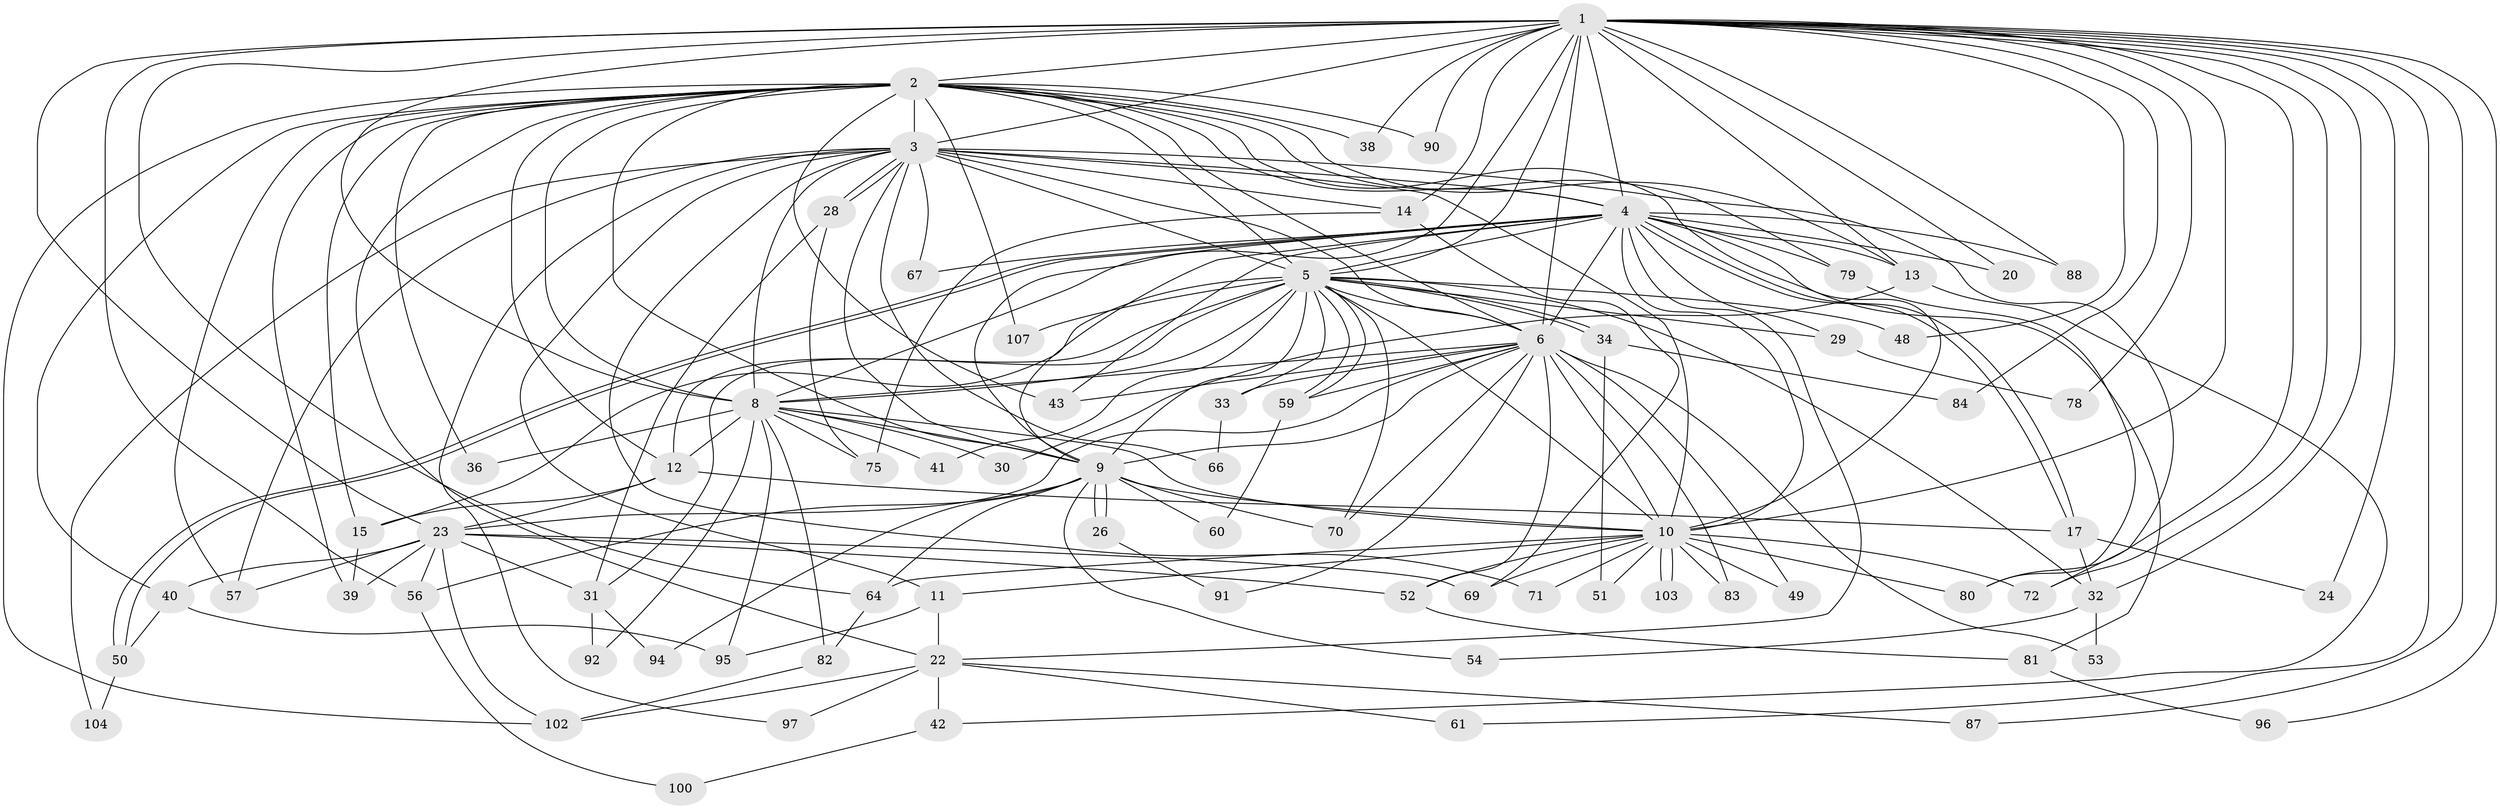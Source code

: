 // Generated by graph-tools (version 1.1) at 2025/23/03/03/25 07:23:46]
// undirected, 75 vertices, 192 edges
graph export_dot {
graph [start="1"]
  node [color=gray90,style=filled];
  1 [super="+7"];
  2 [super="+21"];
  3 [super="+37"];
  4 [super="+27"];
  5 [super="+16"];
  6 [super="+19"];
  8 [super="+44"];
  9 [super="+47"];
  10 [super="+101"];
  11;
  12 [super="+18"];
  13 [super="+74"];
  14;
  15 [super="+105"];
  17 [super="+45"];
  20;
  22 [super="+25"];
  23 [super="+35"];
  24;
  26;
  28 [super="+65"];
  29;
  30;
  31 [super="+46"];
  32 [super="+55"];
  33;
  34;
  36;
  38;
  39 [super="+62"];
  40 [super="+58"];
  41;
  42;
  43 [super="+86"];
  48;
  49;
  50;
  51;
  52 [super="+99"];
  53;
  54;
  56 [super="+63"];
  57 [super="+93"];
  59 [super="+68"];
  60;
  61;
  64;
  66;
  67;
  69 [super="+76"];
  70 [super="+73"];
  71;
  72 [super="+77"];
  75 [super="+85"];
  78;
  79 [super="+89"];
  80;
  81;
  82 [super="+106"];
  83;
  84;
  87;
  88;
  90;
  91;
  92;
  94;
  95 [super="+98"];
  96;
  97;
  100;
  102 [super="+108"];
  103;
  104;
  107;
  1 -- 2 [weight=2];
  1 -- 3 [weight=3];
  1 -- 4 [weight=2];
  1 -- 5 [weight=2];
  1 -- 6 [weight=2];
  1 -- 8 [weight=2];
  1 -- 9 [weight=2];
  1 -- 10 [weight=2];
  1 -- 32;
  1 -- 38;
  1 -- 48;
  1 -- 61;
  1 -- 64;
  1 -- 87;
  1 -- 88;
  1 -- 96;
  1 -- 72;
  1 -- 13;
  1 -- 14;
  1 -- 78;
  1 -- 80;
  1 -- 20;
  1 -- 84;
  1 -- 24;
  1 -- 90;
  1 -- 56;
  1 -- 23;
  2 -- 3;
  2 -- 4;
  2 -- 5;
  2 -- 6;
  2 -- 8 [weight=2];
  2 -- 9;
  2 -- 10 [weight=2];
  2 -- 12;
  2 -- 13;
  2 -- 22;
  2 -- 36;
  2 -- 38;
  2 -- 40;
  2 -- 43;
  2 -- 57;
  2 -- 79;
  2 -- 90;
  2 -- 102;
  2 -- 107;
  2 -- 39;
  2 -- 15;
  3 -- 4;
  3 -- 5;
  3 -- 6;
  3 -- 8;
  3 -- 9;
  3 -- 10;
  3 -- 11;
  3 -- 14;
  3 -- 28 [weight=2];
  3 -- 28;
  3 -- 66;
  3 -- 67;
  3 -- 71;
  3 -- 72;
  3 -- 97;
  3 -- 104;
  3 -- 57;
  4 -- 5;
  4 -- 6 [weight=2];
  4 -- 8;
  4 -- 9 [weight=2];
  4 -- 10;
  4 -- 13;
  4 -- 17;
  4 -- 17;
  4 -- 20;
  4 -- 29;
  4 -- 50;
  4 -- 50;
  4 -- 67;
  4 -- 79;
  4 -- 81;
  4 -- 88;
  4 -- 22;
  4 -- 43;
  5 -- 6 [weight=2];
  5 -- 8;
  5 -- 9 [weight=2];
  5 -- 10;
  5 -- 15;
  5 -- 29;
  5 -- 32;
  5 -- 33;
  5 -- 34;
  5 -- 34;
  5 -- 41;
  5 -- 48;
  5 -- 59;
  5 -- 59;
  5 -- 107;
  5 -- 70;
  5 -- 31;
  5 -- 12;
  6 -- 8;
  6 -- 9;
  6 -- 10;
  6 -- 23;
  6 -- 33;
  6 -- 43;
  6 -- 49;
  6 -- 52;
  6 -- 53;
  6 -- 70;
  6 -- 83;
  6 -- 91;
  6 -- 59;
  8 -- 9;
  8 -- 10;
  8 -- 12;
  8 -- 30;
  8 -- 36;
  8 -- 41;
  8 -- 82;
  8 -- 92;
  8 -- 95;
  8 -- 75;
  9 -- 10;
  9 -- 26;
  9 -- 26;
  9 -- 56;
  9 -- 60;
  9 -- 64;
  9 -- 70;
  9 -- 94;
  9 -- 54;
  10 -- 11;
  10 -- 49;
  10 -- 51;
  10 -- 52;
  10 -- 69;
  10 -- 71;
  10 -- 80;
  10 -- 83;
  10 -- 103;
  10 -- 103;
  10 -- 64;
  10 -- 72;
  11 -- 22;
  11 -- 95;
  12 -- 15;
  12 -- 23;
  12 -- 17;
  13 -- 30;
  13 -- 42;
  14 -- 75;
  14 -- 69;
  15 -- 39;
  17 -- 24;
  17 -- 32;
  22 -- 42;
  22 -- 61;
  22 -- 87;
  22 -- 97;
  22 -- 102;
  23 -- 31;
  23 -- 39;
  23 -- 56;
  23 -- 69;
  23 -- 102;
  23 -- 52;
  23 -- 40;
  23 -- 57;
  26 -- 91;
  28 -- 31;
  28 -- 75;
  29 -- 78;
  31 -- 92;
  31 -- 94;
  32 -- 53;
  32 -- 54;
  33 -- 66;
  34 -- 51;
  34 -- 84;
  40 -- 50;
  40 -- 95;
  42 -- 100;
  50 -- 104;
  52 -- 81;
  56 -- 100;
  59 -- 60;
  64 -- 82;
  79 -- 80;
  81 -- 96;
  82 -- 102;
}
